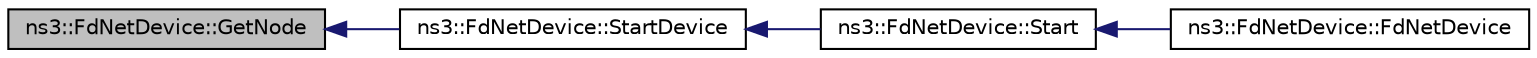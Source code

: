 digraph "ns3::FdNetDevice::GetNode"
{
  edge [fontname="Helvetica",fontsize="10",labelfontname="Helvetica",labelfontsize="10"];
  node [fontname="Helvetica",fontsize="10",shape=record];
  rankdir="LR";
  Node1 [label="ns3::FdNetDevice::GetNode",height=0.2,width=0.4,color="black", fillcolor="grey75", style="filled", fontcolor="black"];
  Node1 -> Node2 [dir="back",color="midnightblue",fontsize="10",style="solid"];
  Node2 [label="ns3::FdNetDevice::StartDevice",height=0.2,width=0.4,color="black", fillcolor="white", style="filled",URL="$d1/d50/classns3_1_1FdNetDevice.html#afec16ee9ae009f427348474f9e9c3c50"];
  Node2 -> Node3 [dir="back",color="midnightblue",fontsize="10",style="solid"];
  Node3 [label="ns3::FdNetDevice::Start",height=0.2,width=0.4,color="black", fillcolor="white", style="filled",URL="$d1/d50/classns3_1_1FdNetDevice.html#a32bda505142d81a4092048bf200ee6fc"];
  Node3 -> Node4 [dir="back",color="midnightblue",fontsize="10",style="solid"];
  Node4 [label="ns3::FdNetDevice::FdNetDevice",height=0.2,width=0.4,color="black", fillcolor="white", style="filled",URL="$d1/d50/classns3_1_1FdNetDevice.html#a81fa1519bf5abcb59cf902d74e264b53"];
}
